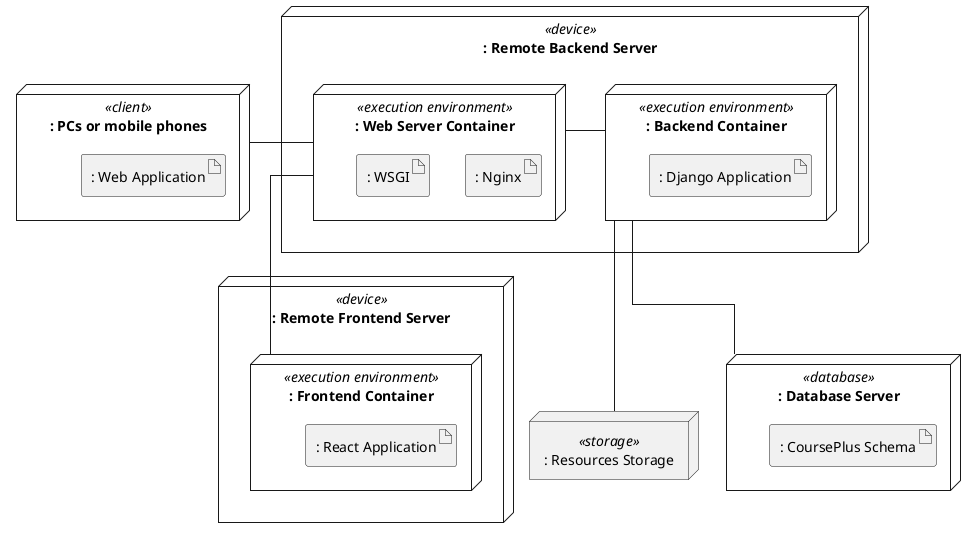'@startuml
skinparam linetype ortho

node ": Database Server" <<database>> {
    artifact ": CoursePlus Schema" {
    }
}

node ": Resources Storage" <<storage>> {
}

node ": Remote Backend Server" <<device>> {
    node ": Backend Container" <<execution environment>> {
        artifact ": Django Application" {
        }
    }
    node ": Web Server Container" <<execution environment>> {
        artifact ": Nginx" {
        }
        artifact ": WSGI" {
        }
    }
}

node ": Remote Frontend Server" <<device>> {
    node ": Frontend Container" <<execution environment>> {
        artifact ": React Application" {
        }
    }
}

node ": PCs or mobile phones" <<client>> {
    artifact ": Web Application" {
    }
}

": Backend Container" -down- ": Database Server"
": Backend Container" -down- ": Resources Storage"
": Web Server Container" -down- ": Frontend Container"
": Web Server Container" -left- ": PCs or mobile phones"
": Backend Container" -left- ": Web Server Container"
@enduml